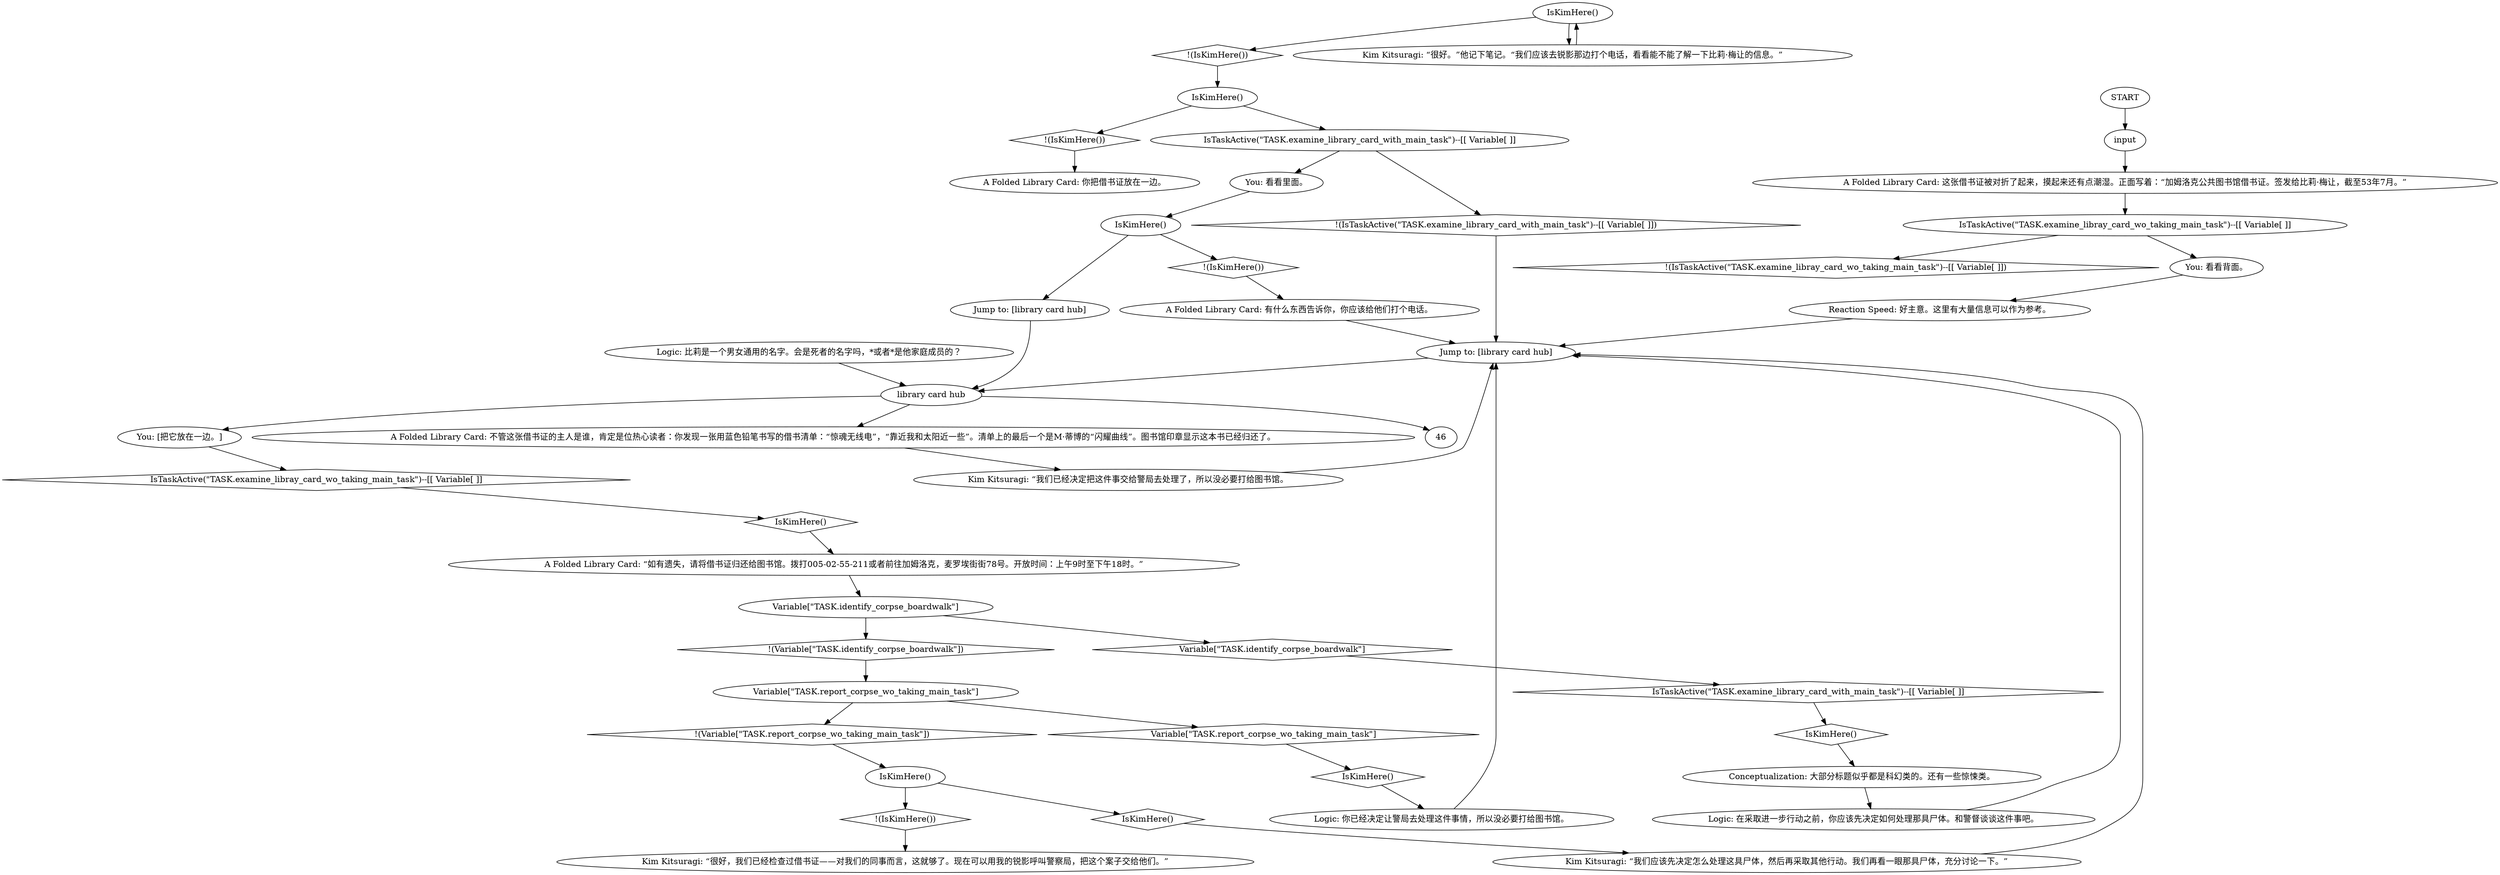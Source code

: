 # INVENTORY / LIBRARY CARD
# dead working class husband library card
# ==================================================
digraph G {
	  0 [label="START"];
	  1 [label="input"];
	  2 [label="A Folded Library Card: 这张借书证被对折了起来，摸起来还有点潮湿。正面写着：“加姆洛克公共图书馆借书证。签发给比莉·梅让，截至53年7月。”"];
	  3 [label="Variable[\"TASK.identify_corpse_boardwalk\"]"];
	  4 [label="Variable[\"TASK.identify_corpse_boardwalk\"]", shape=diamond];
	  5 [label="!(Variable[\"TASK.identify_corpse_boardwalk\"])", shape=diamond];
	  6 [label="IsKimHere()"];
	  7 [label="IsKimHere()", shape=diamond];
	  8 [label="!(IsKimHere())", shape=diamond];
	  9 [label="library card hub"];
	  10 [label="A Folded Library Card: 有什么东西告诉你，你应该给他们打个电话。"];
	  11 [label="Jump to: [library card hub]"];
	  12 [label="A Folded Library Card: 你把借书证放在一边。"];
	  13 [label="Variable[\"TASK.report_corpse_wo_taking_main_task\"]"];
	  14 [label="Variable[\"TASK.report_corpse_wo_taking_main_task\"]", shape=diamond];
	  15 [label="!(Variable[\"TASK.report_corpse_wo_taking_main_task\"])", shape=diamond];
	  16 [label="Kim Kitsuragi: “我们应该先决定怎么处理这具尸体，然后再采取其他行动。我们再看一眼那具尸体，充分讨论一下。”"];
	  17 [label="You: [把它放在一边。]"];
	  18 [label="Logic: 比莉是一个男女通用的名字。会是死者的名字吗，*或者*是他家庭成员的？"];
	  19 [label="IsTaskActive(\"TASK.examine_libray_card_wo_taking_main_task\")--[[ Variable[ ]]"];
	  20 [label="IsTaskActive(\"TASK.examine_libray_card_wo_taking_main_task\")--[[ Variable[ ]]", shape=diamond];
	  21 [label="!(IsTaskActive(\"TASK.examine_libray_card_wo_taking_main_task\")--[[ Variable[ ]])", shape=diamond];
	  22 [label="You: 看看背面。"];
	  23 [label="A Folded Library Card: 不管这张借书证的主人是谁，肯定是位热心读者：你发现一张用蓝色铅笔书写的借书清单：“惊魂无线电”，“靠近我和太阳近一些”。清单上的最后一个是M·蒂博的“闪耀曲线”。图书馆印章显示这本书已经归还了。"];
	  24 [label="IsKimHere()"];
	  25 [label="IsKimHere()", shape=diamond];
	  26 [label="!(IsKimHere())", shape=diamond];
	  27 [label="Jump to: [library card hub]"];
	  28 [label="Logic: 在采取进一步行动之前，你应该先决定如何处理那具尸体。和警督谈谈这件事吧。"];
	  29 [label="Kim Kitsuragi: “很好，我们已经检查过借书证——对我们的同事而言，这就够了。现在可以用我的锐影呼叫警察局，把这个案子交给他们。”"];
	  30 [label="A Folded Library Card: “如有遗失，请将借书证归还给图书馆。拨打005-02-55-211或者前往加姆洛克，麦罗埃街街78号。开放时间：上午9时至下午18时。”"];
	  31 [label="Reaction Speed: 好主意。这里有大量信息可以作为参考。"];
	  32 [label="IsKimHere()"];
	  33 [label="IsKimHere()", shape=diamond];
	  34 [label="!(IsKimHere())", shape=diamond];
	  35 [label="Kim Kitsuragi: “很好。”他记下笔记。“我们应该去锐影那边打个电话，看看能不能了解一下比莉·梅让的信息。”"];
	  36 [label="Conceptualization: 大部分标题似乎都是科幻类的。还有一些惊悚类。"];
	  37 [label="Kim Kitsuragi: “我们已经决定把这件事交给警局去处理了，所以没必要打给图书馆。"];
	  38 [label="Logic: 你已经决定让警局去处理这件事情，所以没必要打给图书馆。"];
	  39 [label="IsKimHere()"];
	  40 [label="IsKimHere()", shape=diamond];
	  41 [label="!(IsKimHere())", shape=diamond];
	  42 [label="IsTaskActive(\"TASK.examine_library_card_with_main_task\")--[[ Variable[ ]]"];
	  43 [label="IsTaskActive(\"TASK.examine_library_card_with_main_task\")--[[ Variable[ ]]", shape=diamond];
	  44 [label="!(IsTaskActive(\"TASK.examine_library_card_with_main_task\")--[[ Variable[ ]])", shape=diamond];
	  45 [label="You: 看看里面。"];
	  0 -> 1
	  1 -> 2
	  2 -> 19
	  3 -> 4
	  3 -> 5
	  4 -> 43
	  5 -> 13
	  6 -> 8
	  6 -> 7
	  7 -> 16
	  8 -> 29
	  9 -> 17
	  9 -> 46
	  9 -> 23
	  10 -> 11
	  11 -> 9
	  13 -> 14
	  13 -> 15
	  14 -> 33
	  15 -> 6
	  16 -> 11
	  17 -> 20
	  18 -> 9
	  19 -> 21
	  19 -> 22
	  20 -> 40
	  22 -> 31
	  23 -> 37
	  24 -> 26
	  24 -> 27
	  25 -> 36
	  26 -> 10
	  27 -> 9
	  28 -> 11
	  30 -> 3
	  31 -> 11
	  32 -> 34
	  32 -> 35
	  33 -> 38
	  34 -> 39
	  35 -> 32
	  36 -> 28
	  37 -> 11
	  38 -> 11
	  39 -> 41
	  39 -> 42
	  40 -> 30
	  41 -> 12
	  42 -> 44
	  42 -> 45
	  43 -> 25
	  44 -> 11
	  45 -> 24
}

